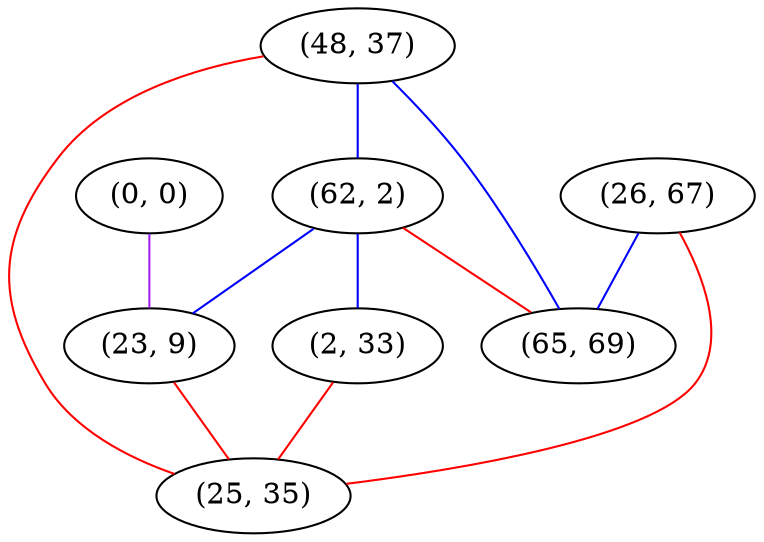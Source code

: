 graph "" {
"(0, 0)";
"(48, 37)";
"(62, 2)";
"(26, 67)";
"(2, 33)";
"(23, 9)";
"(65, 69)";
"(25, 35)";
"(0, 0)" -- "(23, 9)"  [color=purple, key=0, weight=4];
"(48, 37)" -- "(62, 2)"  [color=blue, key=0, weight=3];
"(48, 37)" -- "(65, 69)"  [color=blue, key=0, weight=3];
"(48, 37)" -- "(25, 35)"  [color=red, key=0, weight=1];
"(62, 2)" -- "(65, 69)"  [color=red, key=0, weight=1];
"(62, 2)" -- "(2, 33)"  [color=blue, key=0, weight=3];
"(62, 2)" -- "(23, 9)"  [color=blue, key=0, weight=3];
"(26, 67)" -- "(65, 69)"  [color=blue, key=0, weight=3];
"(26, 67)" -- "(25, 35)"  [color=red, key=0, weight=1];
"(2, 33)" -- "(25, 35)"  [color=red, key=0, weight=1];
"(23, 9)" -- "(25, 35)"  [color=red, key=0, weight=1];
}
